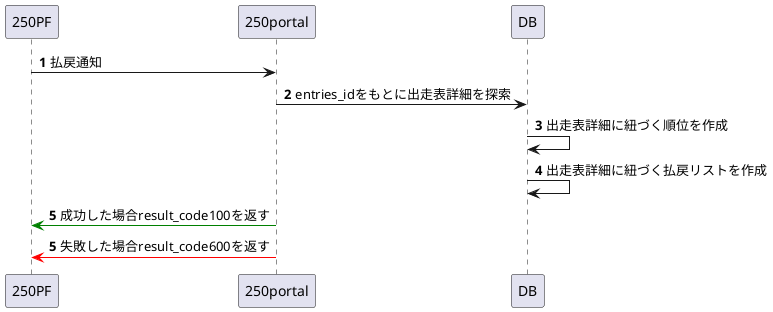 @startuml 
autonumber
250PF -> 250portal : 払戻通知
250portal -> DB : entries_idをもとに出走表詳細を探索
DB -> DB : 出走表詳細に紐づく順位を作成
DB -> DB : 出走表詳細に紐づく払戻リストを作成
250portal -[#green]> 250PF : 成功した場合result_code100を返す
autonumber 5
250portal -[#red]> 250PF : 失敗した場合result_code600を返す
@enduml
